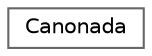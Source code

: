 digraph "Graphical Class Hierarchy"
{
 // LATEX_PDF_SIZE
  bgcolor="transparent";
  edge [fontname=Helvetica,fontsize=10,labelfontname=Helvetica,labelfontsize=10];
  node [fontname=Helvetica,fontsize=10,shape=box,height=0.2,width=0.4];
  rankdir="LR";
  Node0 [id="Node000000",label="Canonada",height=0.2,width=0.4,color="grey40", fillcolor="white", style="filled",URL="$class_canonada.html",tooltip="Canonada de la xarxa de distribució d'aigua."];
}
